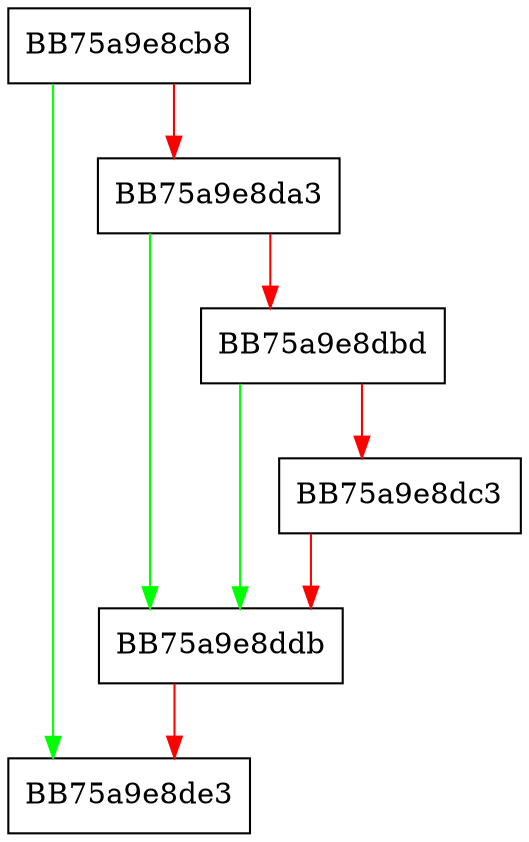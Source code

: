 digraph CMpCryptHashStreamDownlevel {
  node [shape="box"];
  graph [splines=ortho];
  BB75a9e8cb8 -> BB75a9e8de3 [color="green"];
  BB75a9e8cb8 -> BB75a9e8da3 [color="red"];
  BB75a9e8da3 -> BB75a9e8ddb [color="green"];
  BB75a9e8da3 -> BB75a9e8dbd [color="red"];
  BB75a9e8dbd -> BB75a9e8ddb [color="green"];
  BB75a9e8dbd -> BB75a9e8dc3 [color="red"];
  BB75a9e8dc3 -> BB75a9e8ddb [color="red"];
  BB75a9e8ddb -> BB75a9e8de3 [color="red"];
}
